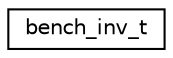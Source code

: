 digraph "Graphical Class Hierarchy"
{
  edge [fontname="Helvetica",fontsize="10",labelfontname="Helvetica",labelfontsize="10"];
  node [fontname="Helvetica",fontsize="10",shape=record];
  rankdir="LR";
  Node0 [label="bench_inv_t",height=0.2,width=0.4,color="black", fillcolor="white", style="filled",URL="$d6/d04/structbench__inv__t.html"];
}
